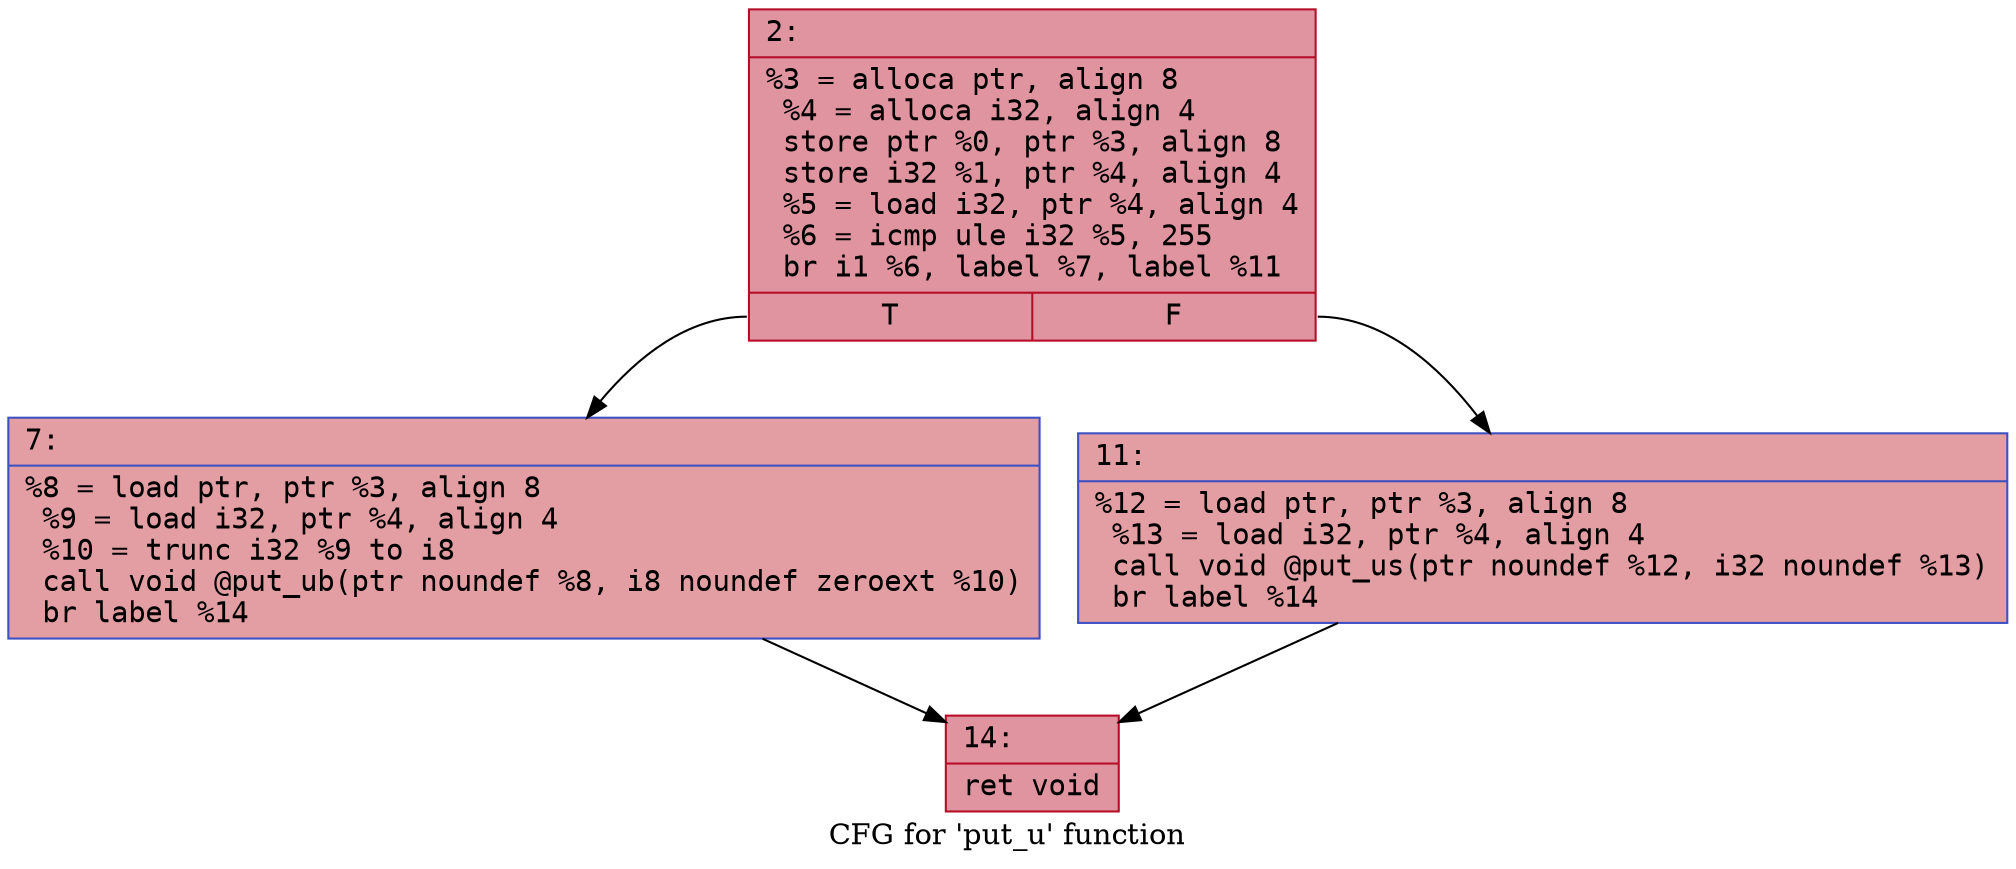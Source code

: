 digraph "CFG for 'put_u' function" {
	label="CFG for 'put_u' function";

	Node0x600003ba1d10 [shape=record,color="#b70d28ff", style=filled, fillcolor="#b70d2870" fontname="Courier",label="{2:\l|  %3 = alloca ptr, align 8\l  %4 = alloca i32, align 4\l  store ptr %0, ptr %3, align 8\l  store i32 %1, ptr %4, align 4\l  %5 = load i32, ptr %4, align 4\l  %6 = icmp ule i32 %5, 255\l  br i1 %6, label %7, label %11\l|{<s0>T|<s1>F}}"];
	Node0x600003ba1d10:s0 -> Node0x600003ba1e00[tooltip="2 -> 7\nProbability 50.00%" ];
	Node0x600003ba1d10:s1 -> Node0x600003ba1e50[tooltip="2 -> 11\nProbability 50.00%" ];
	Node0x600003ba1e00 [shape=record,color="#3d50c3ff", style=filled, fillcolor="#be242e70" fontname="Courier",label="{7:\l|  %8 = load ptr, ptr %3, align 8\l  %9 = load i32, ptr %4, align 4\l  %10 = trunc i32 %9 to i8\l  call void @put_ub(ptr noundef %8, i8 noundef zeroext %10)\l  br label %14\l}"];
	Node0x600003ba1e00 -> Node0x600003ba1ea0[tooltip="7 -> 14\nProbability 100.00%" ];
	Node0x600003ba1e50 [shape=record,color="#3d50c3ff", style=filled, fillcolor="#be242e70" fontname="Courier",label="{11:\l|  %12 = load ptr, ptr %3, align 8\l  %13 = load i32, ptr %4, align 4\l  call void @put_us(ptr noundef %12, i32 noundef %13)\l  br label %14\l}"];
	Node0x600003ba1e50 -> Node0x600003ba1ea0[tooltip="11 -> 14\nProbability 100.00%" ];
	Node0x600003ba1ea0 [shape=record,color="#b70d28ff", style=filled, fillcolor="#b70d2870" fontname="Courier",label="{14:\l|  ret void\l}"];
}
